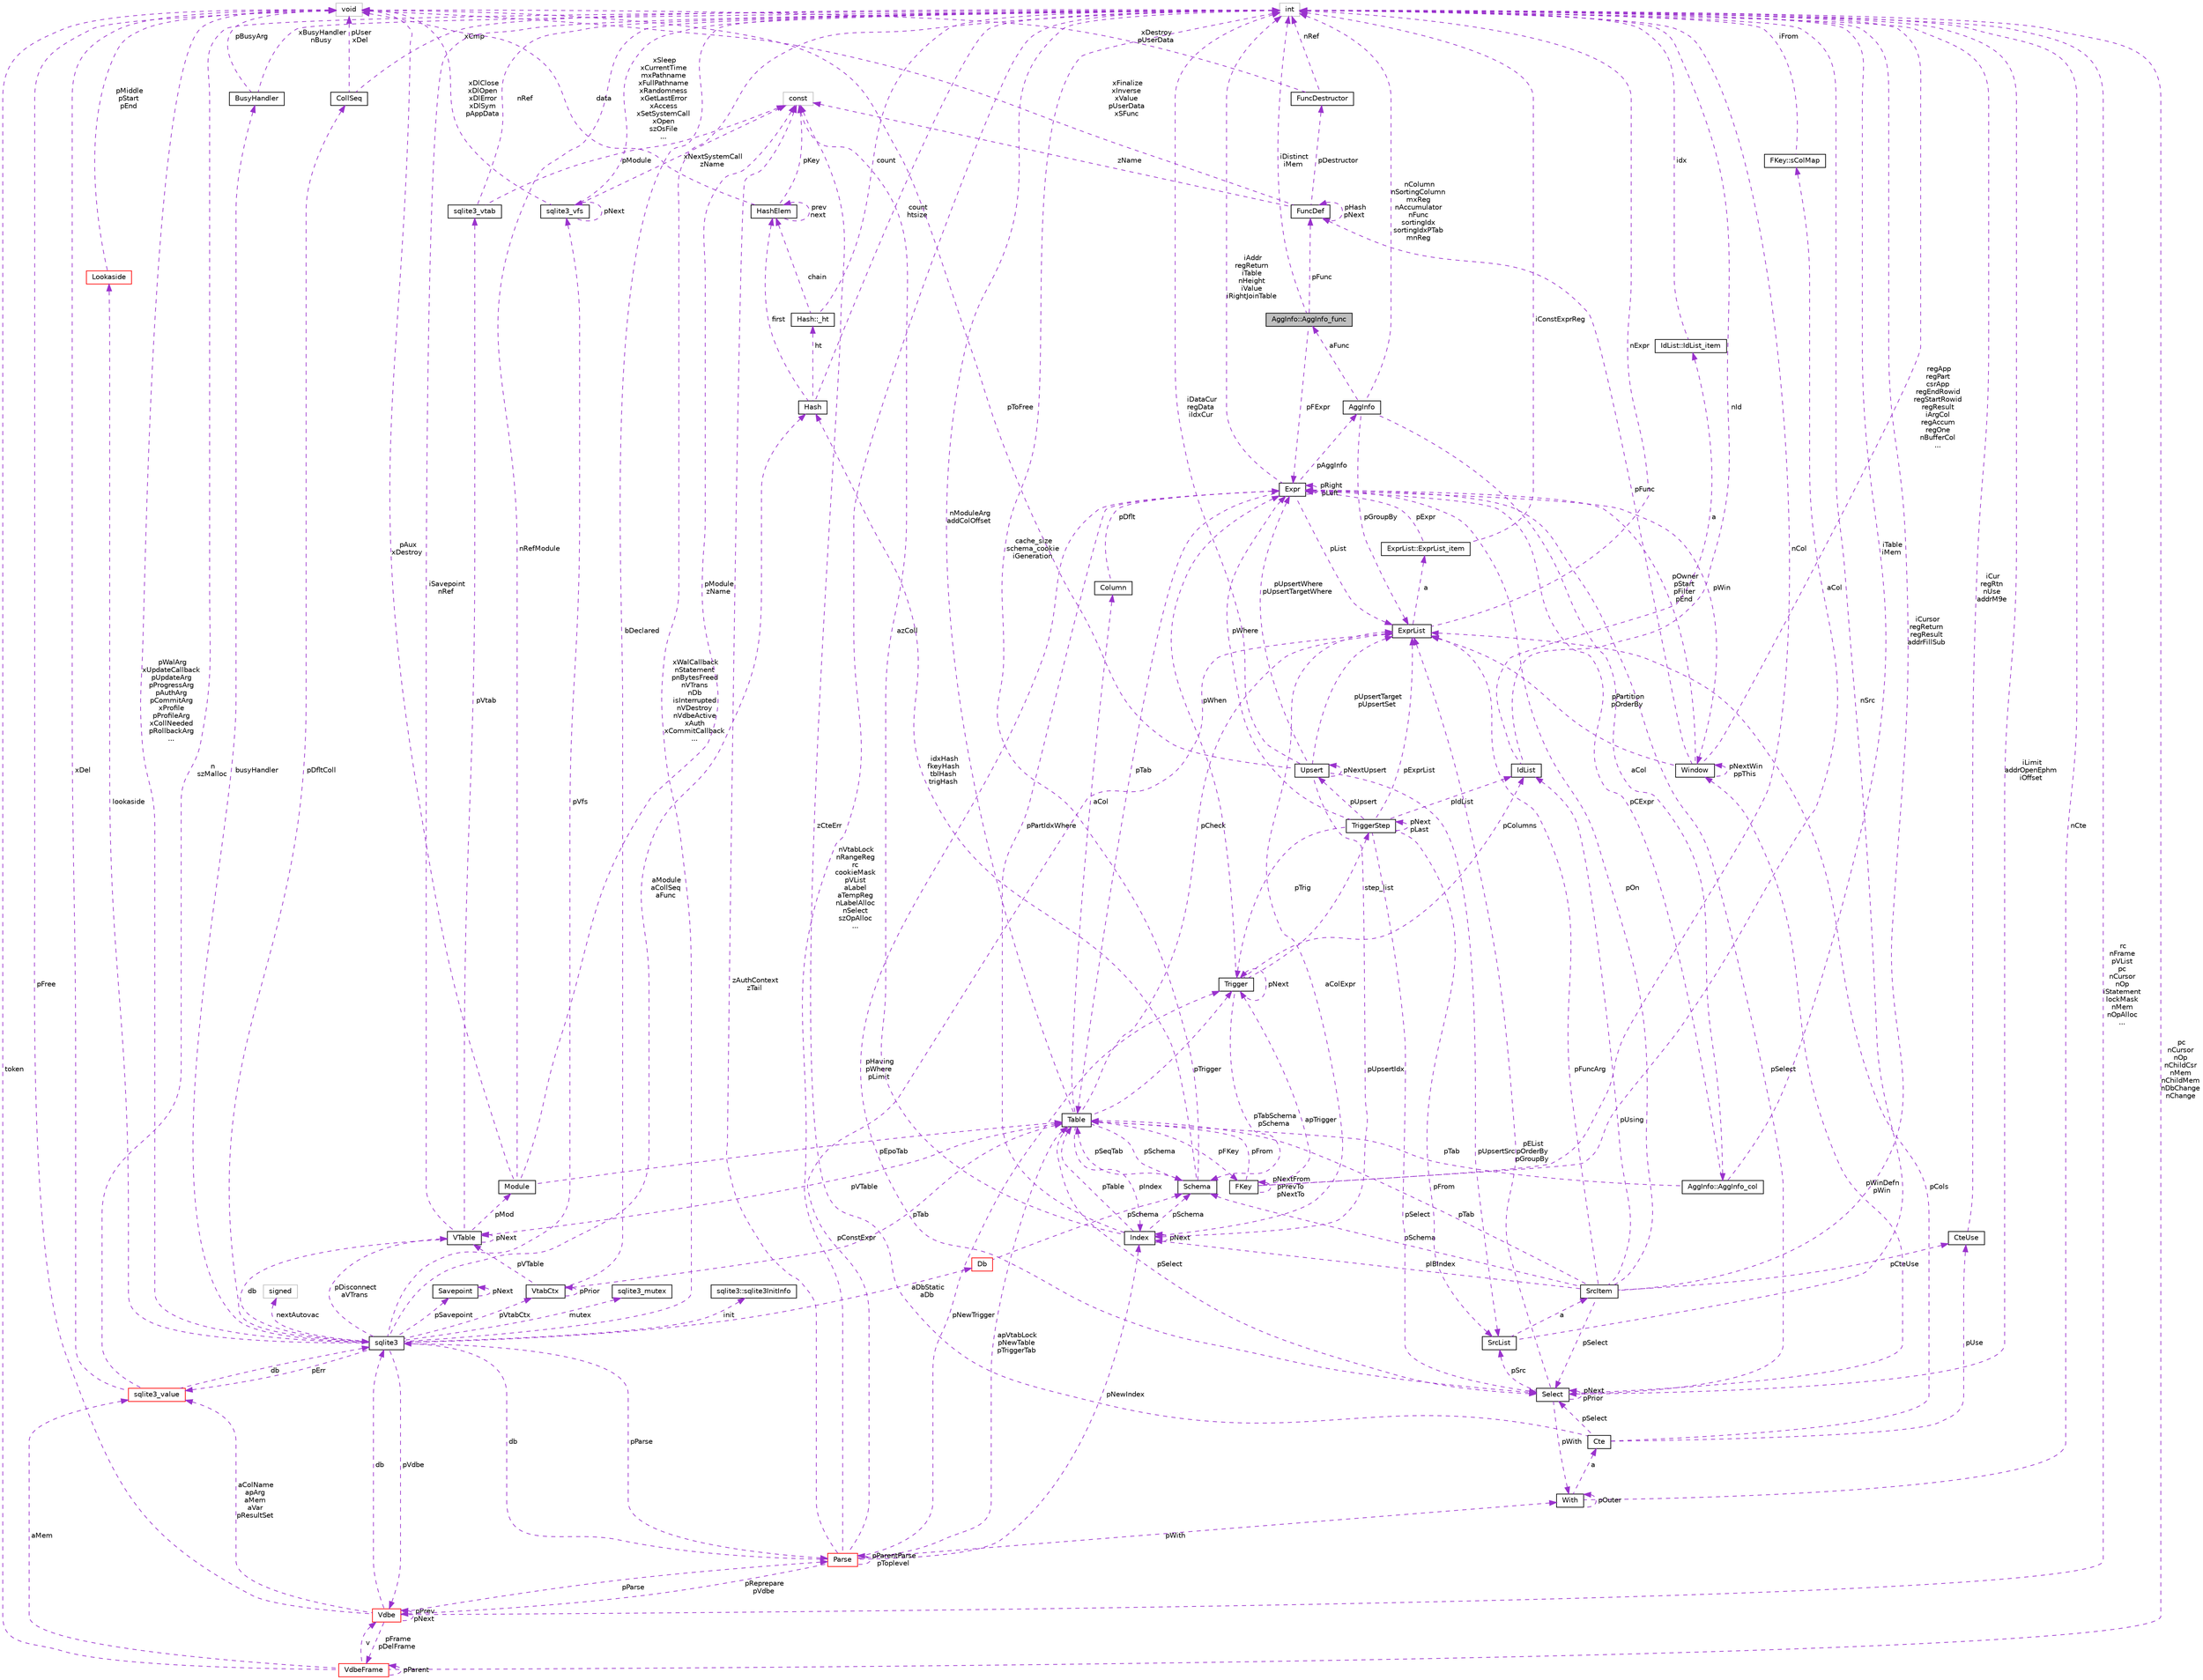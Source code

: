 digraph "AggInfo::AggInfo_func"
{
 // LATEX_PDF_SIZE
  edge [fontname="Helvetica",fontsize="10",labelfontname="Helvetica",labelfontsize="10"];
  node [fontname="Helvetica",fontsize="10",shape=record];
  Node1 [label="AggInfo::AggInfo_func",height=0.2,width=0.4,color="black", fillcolor="grey75", style="filled", fontcolor="black",tooltip=" "];
  Node2 -> Node1 [dir="back",color="darkorchid3",fontsize="10",style="dashed",label=" pFExpr" ,fontname="Helvetica"];
  Node2 [label="Expr",height=0.2,width=0.4,color="black", fillcolor="white", style="filled",URL="$structExpr.html",tooltip=" "];
  Node3 -> Node2 [dir="back",color="darkorchid3",fontsize="10",style="dashed",label=" pAggInfo" ,fontname="Helvetica"];
  Node3 [label="AggInfo",height=0.2,width=0.4,color="black", fillcolor="white", style="filled",URL="$structAggInfo.html",tooltip=" "];
  Node4 -> Node3 [dir="back",color="darkorchid3",fontsize="10",style="dashed",label=" aCol" ,fontname="Helvetica"];
  Node4 [label="AggInfo::AggInfo_col",height=0.2,width=0.4,color="black", fillcolor="white", style="filled",URL="$structAggInfo_1_1AggInfo__col.html",tooltip=" "];
  Node2 -> Node4 [dir="back",color="darkorchid3",fontsize="10",style="dashed",label=" pCExpr" ,fontname="Helvetica"];
  Node5 -> Node4 [dir="back",color="darkorchid3",fontsize="10",style="dashed",label=" iTable\niMem" ,fontname="Helvetica"];
  Node5 [label="int",height=0.2,width=0.4,color="grey75", fillcolor="white", style="filled",tooltip=" "];
  Node6 -> Node4 [dir="back",color="darkorchid3",fontsize="10",style="dashed",label=" pTab" ,fontname="Helvetica"];
  Node6 [label="Table",height=0.2,width=0.4,color="black", fillcolor="white", style="filled",URL="$structTable.html",tooltip=" "];
  Node7 -> Node6 [dir="back",color="darkorchid3",fontsize="10",style="dashed",label=" pSchema" ,fontname="Helvetica"];
  Node7 [label="Schema",height=0.2,width=0.4,color="black", fillcolor="white", style="filled",URL="$structSchema.html",tooltip=" "];
  Node5 -> Node7 [dir="back",color="darkorchid3",fontsize="10",style="dashed",label=" cache_size\nschema_cookie\niGeneration" ,fontname="Helvetica"];
  Node6 -> Node7 [dir="back",color="darkorchid3",fontsize="10",style="dashed",label=" pSeqTab" ,fontname="Helvetica"];
  Node8 -> Node7 [dir="back",color="darkorchid3",fontsize="10",style="dashed",label=" idxHash\nfkeyHash\ntblHash\ntrigHash" ,fontname="Helvetica"];
  Node8 [label="Hash",height=0.2,width=0.4,color="black", fillcolor="white", style="filled",URL="$structHash.html",tooltip=" "];
  Node9 -> Node8 [dir="back",color="darkorchid3",fontsize="10",style="dashed",label=" ht" ,fontname="Helvetica"];
  Node9 [label="Hash::_ht",height=0.2,width=0.4,color="black", fillcolor="white", style="filled",URL="$structHash_1_1__ht.html",tooltip=" "];
  Node5 -> Node9 [dir="back",color="darkorchid3",fontsize="10",style="dashed",label=" count" ,fontname="Helvetica"];
  Node10 -> Node9 [dir="back",color="darkorchid3",fontsize="10",style="dashed",label=" chain" ,fontname="Helvetica"];
  Node10 [label="HashElem",height=0.2,width=0.4,color="black", fillcolor="white", style="filled",URL="$structHashElem.html",tooltip=" "];
  Node11 -> Node10 [dir="back",color="darkorchid3",fontsize="10",style="dashed",label=" data" ,fontname="Helvetica"];
  Node11 [label="void",height=0.2,width=0.4,color="grey75", fillcolor="white", style="filled",tooltip=" "];
  Node10 -> Node10 [dir="back",color="darkorchid3",fontsize="10",style="dashed",label=" prev\nnext" ,fontname="Helvetica"];
  Node12 -> Node10 [dir="back",color="darkorchid3",fontsize="10",style="dashed",label=" pKey" ,fontname="Helvetica"];
  Node12 [label="const",height=0.2,width=0.4,color="grey75", fillcolor="white", style="filled",tooltip=" "];
  Node5 -> Node8 [dir="back",color="darkorchid3",fontsize="10",style="dashed",label=" count\nhtsize" ,fontname="Helvetica"];
  Node10 -> Node8 [dir="back",color="darkorchid3",fontsize="10",style="dashed",label=" first" ,fontname="Helvetica"];
  Node13 -> Node6 [dir="back",color="darkorchid3",fontsize="10",style="dashed",label=" aCol" ,fontname="Helvetica"];
  Node13 [label="Column",height=0.2,width=0.4,color="black", fillcolor="white", style="filled",URL="$structColumn.html",tooltip=" "];
  Node2 -> Node13 [dir="back",color="darkorchid3",fontsize="10",style="dashed",label=" pDflt" ,fontname="Helvetica"];
  Node14 -> Node6 [dir="back",color="darkorchid3",fontsize="10",style="dashed",label=" pFKey" ,fontname="Helvetica"];
  Node14 [label="FKey",height=0.2,width=0.4,color="black", fillcolor="white", style="filled",URL="$structFKey.html",tooltip=" "];
  Node15 -> Node14 [dir="back",color="darkorchid3",fontsize="10",style="dashed",label=" aCol" ,fontname="Helvetica"];
  Node15 [label="FKey::sColMap",height=0.2,width=0.4,color="black", fillcolor="white", style="filled",URL="$structFKey_1_1sColMap.html",tooltip=" "];
  Node5 -> Node15 [dir="back",color="darkorchid3",fontsize="10",style="dashed",label=" iFrom" ,fontname="Helvetica"];
  Node14 -> Node14 [dir="back",color="darkorchid3",fontsize="10",style="dashed",label=" pNextFrom\npPrevTo\npNextTo" ,fontname="Helvetica"];
  Node5 -> Node14 [dir="back",color="darkorchid3",fontsize="10",style="dashed",label=" nCol" ,fontname="Helvetica"];
  Node6 -> Node14 [dir="back",color="darkorchid3",fontsize="10",style="dashed",label=" pFrom" ,fontname="Helvetica"];
  Node16 -> Node14 [dir="back",color="darkorchid3",fontsize="10",style="dashed",label=" apTrigger" ,fontname="Helvetica"];
  Node16 [label="Trigger",height=0.2,width=0.4,color="black", fillcolor="white", style="filled",URL="$structTrigger.html",tooltip=" "];
  Node17 -> Node16 [dir="back",color="darkorchid3",fontsize="10",style="dashed",label=" step_list" ,fontname="Helvetica"];
  Node17 [label="TriggerStep",height=0.2,width=0.4,color="black", fillcolor="white", style="filled",URL="$structTriggerStep.html",tooltip=" "];
  Node17 -> Node17 [dir="back",color="darkorchid3",fontsize="10",style="dashed",label=" pNext\npLast" ,fontname="Helvetica"];
  Node2 -> Node17 [dir="back",color="darkorchid3",fontsize="10",style="dashed",label=" pWhere" ,fontname="Helvetica"];
  Node18 -> Node17 [dir="back",color="darkorchid3",fontsize="10",style="dashed",label=" pIdList" ,fontname="Helvetica"];
  Node18 [label="IdList",height=0.2,width=0.4,color="black", fillcolor="white", style="filled",URL="$structIdList.html",tooltip=" "];
  Node19 -> Node18 [dir="back",color="darkorchid3",fontsize="10",style="dashed",label=" a" ,fontname="Helvetica"];
  Node19 [label="IdList::IdList_item",height=0.2,width=0.4,color="black", fillcolor="white", style="filled",URL="$structIdList_1_1IdList__item.html",tooltip=" "];
  Node5 -> Node19 [dir="back",color="darkorchid3",fontsize="10",style="dashed",label=" idx" ,fontname="Helvetica"];
  Node5 -> Node18 [dir="back",color="darkorchid3",fontsize="10",style="dashed",label=" nId" ,fontname="Helvetica"];
  Node20 -> Node17 [dir="back",color="darkorchid3",fontsize="10",style="dashed",label=" pSelect" ,fontname="Helvetica"];
  Node20 [label="Select",height=0.2,width=0.4,color="black", fillcolor="white", style="filled",URL="$structSelect.html",tooltip=" "];
  Node2 -> Node20 [dir="back",color="darkorchid3",fontsize="10",style="dashed",label=" pHaving\npWhere\npLimit" ,fontname="Helvetica"];
  Node21 -> Node20 [dir="back",color="darkorchid3",fontsize="10",style="dashed",label=" pWith" ,fontname="Helvetica"];
  Node21 [label="With",height=0.2,width=0.4,color="black", fillcolor="white", style="filled",URL="$structWith.html",tooltip=" "];
  Node22 -> Node21 [dir="back",color="darkorchid3",fontsize="10",style="dashed",label=" a" ,fontname="Helvetica"];
  Node22 [label="Cte",height=0.2,width=0.4,color="black", fillcolor="white", style="filled",URL="$structCte.html",tooltip=" "];
  Node23 -> Node22 [dir="back",color="darkorchid3",fontsize="10",style="dashed",label=" pUse" ,fontname="Helvetica"];
  Node23 [label="CteUse",height=0.2,width=0.4,color="black", fillcolor="white", style="filled",URL="$structCteUse.html",tooltip=" "];
  Node5 -> Node23 [dir="back",color="darkorchid3",fontsize="10",style="dashed",label=" iCur\nregRtn\nnUse\naddrM9e" ,fontname="Helvetica"];
  Node20 -> Node22 [dir="back",color="darkorchid3",fontsize="10",style="dashed",label=" pSelect" ,fontname="Helvetica"];
  Node12 -> Node22 [dir="back",color="darkorchid3",fontsize="10",style="dashed",label=" zCteErr" ,fontname="Helvetica"];
  Node24 -> Node22 [dir="back",color="darkorchid3",fontsize="10",style="dashed",label=" pCols" ,fontname="Helvetica"];
  Node24 [label="ExprList",height=0.2,width=0.4,color="black", fillcolor="white", style="filled",URL="$structExprList.html",tooltip=" "];
  Node25 -> Node24 [dir="back",color="darkorchid3",fontsize="10",style="dashed",label=" a" ,fontname="Helvetica"];
  Node25 [label="ExprList::ExprList_item",height=0.2,width=0.4,color="black", fillcolor="white", style="filled",URL="$structExprList_1_1ExprList__item.html",tooltip=" "];
  Node2 -> Node25 [dir="back",color="darkorchid3",fontsize="10",style="dashed",label=" pExpr" ,fontname="Helvetica"];
  Node5 -> Node25 [dir="back",color="darkorchid3",fontsize="10",style="dashed",label=" iConstExprReg" ,fontname="Helvetica"];
  Node5 -> Node24 [dir="back",color="darkorchid3",fontsize="10",style="dashed",label=" nExpr" ,fontname="Helvetica"];
  Node21 -> Node21 [dir="back",color="darkorchid3",fontsize="10",style="dashed",label=" pOuter" ,fontname="Helvetica"];
  Node5 -> Node21 [dir="back",color="darkorchid3",fontsize="10",style="dashed",label=" nCte" ,fontname="Helvetica"];
  Node5 -> Node20 [dir="back",color="darkorchid3",fontsize="10",style="dashed",label=" iLimit\naddrOpenEphm\niOffset" ,fontname="Helvetica"];
  Node20 -> Node20 [dir="back",color="darkorchid3",fontsize="10",style="dashed",label=" pNext\npPrior" ,fontname="Helvetica"];
  Node26 -> Node20 [dir="back",color="darkorchid3",fontsize="10",style="dashed",label=" pSrc" ,fontname="Helvetica"];
  Node26 [label="SrcList",height=0.2,width=0.4,color="black", fillcolor="white", style="filled",URL="$structSrcList.html",tooltip=" "];
  Node27 -> Node26 [dir="back",color="darkorchid3",fontsize="10",style="dashed",label=" a" ,fontname="Helvetica"];
  Node27 [label="SrcItem",height=0.2,width=0.4,color="black", fillcolor="white", style="filled",URL="$structSrcItem.html",tooltip=" "];
  Node7 -> Node27 [dir="back",color="darkorchid3",fontsize="10",style="dashed",label=" pSchema" ,fontname="Helvetica"];
  Node23 -> Node27 [dir="back",color="darkorchid3",fontsize="10",style="dashed",label=" pCteUse" ,fontname="Helvetica"];
  Node2 -> Node27 [dir="back",color="darkorchid3",fontsize="10",style="dashed",label=" pOn" ,fontname="Helvetica"];
  Node18 -> Node27 [dir="back",color="darkorchid3",fontsize="10",style="dashed",label=" pUsing" ,fontname="Helvetica"];
  Node5 -> Node27 [dir="back",color="darkorchid3",fontsize="10",style="dashed",label=" iCursor\nregReturn\nregResult\naddrFillSub" ,fontname="Helvetica"];
  Node6 -> Node27 [dir="back",color="darkorchid3",fontsize="10",style="dashed",label=" pTab" ,fontname="Helvetica"];
  Node20 -> Node27 [dir="back",color="darkorchid3",fontsize="10",style="dashed",label=" pSelect" ,fontname="Helvetica"];
  Node28 -> Node27 [dir="back",color="darkorchid3",fontsize="10",style="dashed",label=" pIBIndex" ,fontname="Helvetica"];
  Node28 [label="Index",height=0.2,width=0.4,color="black", fillcolor="white", style="filled",URL="$structIndex.html",tooltip=" "];
  Node7 -> Node28 [dir="back",color="darkorchid3",fontsize="10",style="dashed",label=" pSchema" ,fontname="Helvetica"];
  Node2 -> Node28 [dir="back",color="darkorchid3",fontsize="10",style="dashed",label=" pPartIdxWhere" ,fontname="Helvetica"];
  Node6 -> Node28 [dir="back",color="darkorchid3",fontsize="10",style="dashed",label=" pTable" ,fontname="Helvetica"];
  Node24 -> Node28 [dir="back",color="darkorchid3",fontsize="10",style="dashed",label=" aColExpr" ,fontname="Helvetica"];
  Node12 -> Node28 [dir="back",color="darkorchid3",fontsize="10",style="dashed",label=" azColl" ,fontname="Helvetica"];
  Node28 -> Node28 [dir="back",color="darkorchid3",fontsize="10",style="dashed",label=" pNext" ,fontname="Helvetica"];
  Node24 -> Node27 [dir="back",color="darkorchid3",fontsize="10",style="dashed",label=" pFuncArg" ,fontname="Helvetica"];
  Node5 -> Node26 [dir="back",color="darkorchid3",fontsize="10",style="dashed",label=" nSrc" ,fontname="Helvetica"];
  Node24 -> Node20 [dir="back",color="darkorchid3",fontsize="10",style="dashed",label=" pEList\npOrderBy\npGroupBy" ,fontname="Helvetica"];
  Node29 -> Node20 [dir="back",color="darkorchid3",fontsize="10",style="dashed",label=" pWinDefn\npWin" ,fontname="Helvetica"];
  Node29 [label="Window",height=0.2,width=0.4,color="black", fillcolor="white", style="filled",URL="$structWindow.html",tooltip=" "];
  Node2 -> Node29 [dir="back",color="darkorchid3",fontsize="10",style="dashed",label=" pOwner\npStart\npFilter\npEnd" ,fontname="Helvetica"];
  Node5 -> Node29 [dir="back",color="darkorchid3",fontsize="10",style="dashed",label=" regApp\nregPart\ncsrApp\nregEndRowid\nregStartRowid\nregResult\niArgCol\nregAccum\nregOne\nnBufferCol\n..." ,fontname="Helvetica"];
  Node24 -> Node29 [dir="back",color="darkorchid3",fontsize="10",style="dashed",label=" pPartition\npOrderBy" ,fontname="Helvetica"];
  Node30 -> Node29 [dir="back",color="darkorchid3",fontsize="10",style="dashed",label=" pFunc" ,fontname="Helvetica"];
  Node30 [label="FuncDef",height=0.2,width=0.4,color="black", fillcolor="white", style="filled",URL="$structFuncDef.html",tooltip=" "];
  Node11 -> Node30 [dir="back",color="darkorchid3",fontsize="10",style="dashed",label=" xFinalize\nxInverse\nxValue\npUserData\nxSFunc" ,fontname="Helvetica"];
  Node31 -> Node30 [dir="back",color="darkorchid3",fontsize="10",style="dashed",label=" pDestructor" ,fontname="Helvetica"];
  Node31 [label="FuncDestructor",height=0.2,width=0.4,color="black", fillcolor="white", style="filled",URL="$structFuncDestructor.html",tooltip=" "];
  Node11 -> Node31 [dir="back",color="darkorchid3",fontsize="10",style="dashed",label=" xDestroy\npUserData" ,fontname="Helvetica"];
  Node5 -> Node31 [dir="back",color="darkorchid3",fontsize="10",style="dashed",label=" nRef" ,fontname="Helvetica"];
  Node12 -> Node30 [dir="back",color="darkorchid3",fontsize="10",style="dashed",label=" zName" ,fontname="Helvetica"];
  Node30 -> Node30 [dir="back",color="darkorchid3",fontsize="10",style="dashed",label=" pHash\npNext" ,fontname="Helvetica"];
  Node29 -> Node29 [dir="back",color="darkorchid3",fontsize="10",style="dashed",label=" pNextWin\nppThis" ,fontname="Helvetica"];
  Node16 -> Node17 [dir="back",color="darkorchid3",fontsize="10",style="dashed",label=" pTrig" ,fontname="Helvetica"];
  Node26 -> Node17 [dir="back",color="darkorchid3",fontsize="10",style="dashed",label=" pFrom" ,fontname="Helvetica"];
  Node24 -> Node17 [dir="back",color="darkorchid3",fontsize="10",style="dashed",label=" pExprList" ,fontname="Helvetica"];
  Node32 -> Node17 [dir="back",color="darkorchid3",fontsize="10",style="dashed",label=" pUpsert" ,fontname="Helvetica"];
  Node32 [label="Upsert",height=0.2,width=0.4,color="black", fillcolor="white", style="filled",URL="$structUpsert.html",tooltip=" "];
  Node2 -> Node32 [dir="back",color="darkorchid3",fontsize="10",style="dashed",label=" pUpsertWhere\npUpsertTargetWhere" ,fontname="Helvetica"];
  Node11 -> Node32 [dir="back",color="darkorchid3",fontsize="10",style="dashed",label=" pToFree" ,fontname="Helvetica"];
  Node5 -> Node32 [dir="back",color="darkorchid3",fontsize="10",style="dashed",label=" iDataCur\nregData\niIdxCur" ,fontname="Helvetica"];
  Node26 -> Node32 [dir="back",color="darkorchid3",fontsize="10",style="dashed",label=" pUpsertSrc" ,fontname="Helvetica"];
  Node28 -> Node32 [dir="back",color="darkorchid3",fontsize="10",style="dashed",label=" pUpsertIdx" ,fontname="Helvetica"];
  Node24 -> Node32 [dir="back",color="darkorchid3",fontsize="10",style="dashed",label=" pUpsertTarget\npUpsertSet" ,fontname="Helvetica"];
  Node32 -> Node32 [dir="back",color="darkorchid3",fontsize="10",style="dashed",label=" pNextUpsert" ,fontname="Helvetica"];
  Node7 -> Node16 [dir="back",color="darkorchid3",fontsize="10",style="dashed",label=" pTabSchema\npSchema" ,fontname="Helvetica"];
  Node2 -> Node16 [dir="back",color="darkorchid3",fontsize="10",style="dashed",label=" pWhen" ,fontname="Helvetica"];
  Node18 -> Node16 [dir="back",color="darkorchid3",fontsize="10",style="dashed",label=" pColumns" ,fontname="Helvetica"];
  Node16 -> Node16 [dir="back",color="darkorchid3",fontsize="10",style="dashed",label=" pNext" ,fontname="Helvetica"];
  Node33 -> Node6 [dir="back",color="darkorchid3",fontsize="10",style="dashed",label=" pVTable" ,fontname="Helvetica"];
  Node33 [label="VTable",height=0.2,width=0.4,color="black", fillcolor="white", style="filled",URL="$structVTable.html",tooltip=" "];
  Node34 -> Node33 [dir="back",color="darkorchid3",fontsize="10",style="dashed",label=" db" ,fontname="Helvetica"];
  Node34 [label="sqlite3",height=0.2,width=0.4,color="black", fillcolor="white", style="filled",URL="$structsqlite3.html",tooltip=" "];
  Node35 -> Node34 [dir="back",color="darkorchid3",fontsize="10",style="dashed",label=" pVdbe" ,fontname="Helvetica"];
  Node35 [label="Vdbe",height=0.2,width=0.4,color="red", fillcolor="white", style="filled",URL="$structVdbe.html",tooltip=" "];
  Node35 -> Node35 [dir="back",color="darkorchid3",fontsize="10",style="dashed",label=" pPrev\npNext" ,fontname="Helvetica"];
  Node34 -> Node35 [dir="back",color="darkorchid3",fontsize="10",style="dashed",label=" db" ,fontname="Helvetica"];
  Node11 -> Node35 [dir="back",color="darkorchid3",fontsize="10",style="dashed",label=" pFree" ,fontname="Helvetica"];
  Node36 -> Node35 [dir="back",color="darkorchid3",fontsize="10",style="dashed",label=" aColName\napArg\naMem\naVar\npResultSet" ,fontname="Helvetica"];
  Node36 [label="sqlite3_value",height=0.2,width=0.4,color="red", fillcolor="white", style="filled",URL="$structsqlite3__value.html",tooltip=" "];
  Node34 -> Node36 [dir="back",color="darkorchid3",fontsize="10",style="dashed",label=" db" ,fontname="Helvetica"];
  Node11 -> Node36 [dir="back",color="darkorchid3",fontsize="10",style="dashed",label=" xDel" ,fontname="Helvetica"];
  Node5 -> Node36 [dir="back",color="darkorchid3",fontsize="10",style="dashed",label=" n\nszMalloc" ,fontname="Helvetica"];
  Node38 -> Node35 [dir="back",color="darkorchid3",fontsize="10",style="dashed",label=" pFrame\npDelFrame" ,fontname="Helvetica"];
  Node38 [label="VdbeFrame",height=0.2,width=0.4,color="red", fillcolor="white", style="filled",URL="$structVdbeFrame.html",tooltip=" "];
  Node35 -> Node38 [dir="back",color="darkorchid3",fontsize="10",style="dashed",label=" v" ,fontname="Helvetica"];
  Node11 -> Node38 [dir="back",color="darkorchid3",fontsize="10",style="dashed",label=" token" ,fontname="Helvetica"];
  Node36 -> Node38 [dir="back",color="darkorchid3",fontsize="10",style="dashed",label=" aMem" ,fontname="Helvetica"];
  Node38 -> Node38 [dir="back",color="darkorchid3",fontsize="10",style="dashed",label=" pParent" ,fontname="Helvetica"];
  Node5 -> Node38 [dir="back",color="darkorchid3",fontsize="10",style="dashed",label=" pc\nnCursor\nnOp\nnChildCsr\nnMem\nnChildMem\nnDbChange\nnChange" ,fontname="Helvetica"];
  Node5 -> Node35 [dir="back",color="darkorchid3",fontsize="10",style="dashed",label=" rc\nnFrame\npVList\npc\nnCursor\nnOp\niStatement\nlockMask\nnMem\nnOpAlloc\n..." ,fontname="Helvetica"];
  Node78 -> Node35 [dir="back",color="darkorchid3",fontsize="10",style="dashed",label=" pParse" ,fontname="Helvetica"];
  Node78 [label="Parse",height=0.2,width=0.4,color="red", fillcolor="white", style="filled",URL="$structParse.html",tooltip=" "];
  Node35 -> Node78 [dir="back",color="darkorchid3",fontsize="10",style="dashed",label=" pReprepare\npVdbe" ,fontname="Helvetica"];
  Node34 -> Node78 [dir="back",color="darkorchid3",fontsize="10",style="dashed",label=" db" ,fontname="Helvetica"];
  Node21 -> Node78 [dir="back",color="darkorchid3",fontsize="10",style="dashed",label=" pWith" ,fontname="Helvetica"];
  Node5 -> Node78 [dir="back",color="darkorchid3",fontsize="10",style="dashed",label=" nVtabLock\nnRangeReg\nrc\ncookieMask\npVList\naLabel\naTempReg\nnLabelAlloc\nnSelect\nszOpAlloc\n..." ,fontname="Helvetica"];
  Node6 -> Node78 [dir="back",color="darkorchid3",fontsize="10",style="dashed",label=" apVtabLock\npNewTable\npTriggerTab" ,fontname="Helvetica"];
  Node16 -> Node78 [dir="back",color="darkorchid3",fontsize="10",style="dashed",label=" pNewTrigger" ,fontname="Helvetica"];
  Node28 -> Node78 [dir="back",color="darkorchid3",fontsize="10",style="dashed",label=" pNewIndex" ,fontname="Helvetica"];
  Node12 -> Node78 [dir="back",color="darkorchid3",fontsize="10",style="dashed",label=" zAuthContext\nzTail" ,fontname="Helvetica"];
  Node24 -> Node78 [dir="back",color="darkorchid3",fontsize="10",style="dashed",label=" pConstExpr" ,fontname="Helvetica"];
  Node78 -> Node78 [dir="back",color="darkorchid3",fontsize="10",style="dashed",label=" pParentParse\npToplevel" ,fontname="Helvetica"];
  Node99 -> Node34 [dir="back",color="darkorchid3",fontsize="10",style="dashed",label=" pSavepoint" ,fontname="Helvetica"];
  Node99 [label="Savepoint",height=0.2,width=0.4,color="black", fillcolor="white", style="filled",URL="$structSavepoint.html",tooltip=" "];
  Node99 -> Node99 [dir="back",color="darkorchid3",fontsize="10",style="dashed",label=" pNext" ,fontname="Helvetica"];
  Node11 -> Node34 [dir="back",color="darkorchid3",fontsize="10",style="dashed",label=" pWalArg\nxUpdateCallback\npUpdateArg\npProgressArg\npAuthArg\npCommitArg\nxProfile\npProfileArg\nxCollNeeded\npRollbackArg\n..." ,fontname="Helvetica"];
  Node100 -> Node34 [dir="back",color="darkorchid3",fontsize="10",style="dashed",label=" lookaside" ,fontname="Helvetica"];
  Node100 [label="Lookaside",height=0.2,width=0.4,color="red", fillcolor="white", style="filled",URL="$structLookaside.html",tooltip=" "];
  Node11 -> Node100 [dir="back",color="darkorchid3",fontsize="10",style="dashed",label=" pMiddle\npStart\npEnd" ,fontname="Helvetica"];
  Node36 -> Node34 [dir="back",color="darkorchid3",fontsize="10",style="dashed",label=" pErr" ,fontname="Helvetica"];
  Node45 -> Node34 [dir="back",color="darkorchid3",fontsize="10",style="dashed",label=" mutex" ,fontname="Helvetica"];
  Node45 [label="sqlite3_mutex",height=0.2,width=0.4,color="black", fillcolor="white", style="filled",URL="$structsqlite3__mutex.html",tooltip=" "];
  Node55 -> Node34 [dir="back",color="darkorchid3",fontsize="10",style="dashed",label=" pVfs" ,fontname="Helvetica"];
  Node55 [label="sqlite3_vfs",height=0.2,width=0.4,color="black", fillcolor="white", style="filled",URL="$structsqlite3__vfs.html",tooltip=" "];
  Node11 -> Node55 [dir="back",color="darkorchid3",fontsize="10",style="dashed",label=" xDlClose\nxDlOpen\nxDlError\nxDlSym\npAppData" ,fontname="Helvetica"];
  Node55 -> Node55 [dir="back",color="darkorchid3",fontsize="10",style="dashed",label=" pNext" ,fontname="Helvetica"];
  Node5 -> Node55 [dir="back",color="darkorchid3",fontsize="10",style="dashed",label=" xSleep\nxCurrentTime\nmxPathname\nxFullPathname\nxRandomness\nxGetLastError\nxAccess\nxSetSystemCall\nxOpen\nszOsFile\n..." ,fontname="Helvetica"];
  Node12 -> Node55 [dir="back",color="darkorchid3",fontsize="10",style="dashed",label=" xNextSystemCall\nzName" ,fontname="Helvetica"];
  Node102 -> Node34 [dir="back",color="darkorchid3",fontsize="10",style="dashed",label=" init" ,fontname="Helvetica"];
  Node102 [label="sqlite3::sqlite3InitInfo",height=0.2,width=0.4,color="black", fillcolor="white", style="filled",URL="$structsqlite3_1_1sqlite3InitInfo.html",tooltip=" "];
  Node103 -> Node34 [dir="back",color="darkorchid3",fontsize="10",style="dashed",label=" busyHandler" ,fontname="Helvetica"];
  Node103 [label="BusyHandler",height=0.2,width=0.4,color="black", fillcolor="white", style="filled",URL="$structBusyHandler.html",tooltip=" "];
  Node11 -> Node103 [dir="back",color="darkorchid3",fontsize="10",style="dashed",label=" pBusyArg" ,fontname="Helvetica"];
  Node5 -> Node103 [dir="back",color="darkorchid3",fontsize="10",style="dashed",label=" xBusyHandler\nnBusy" ,fontname="Helvetica"];
  Node104 -> Node34 [dir="back",color="darkorchid3",fontsize="10",style="dashed",label=" pVtabCtx" ,fontname="Helvetica"];
  Node104 [label="VtabCtx",height=0.2,width=0.4,color="black", fillcolor="white", style="filled",URL="$structVtabCtx.html",tooltip=" "];
  Node104 -> Node104 [dir="back",color="darkorchid3",fontsize="10",style="dashed",label=" pPrior" ,fontname="Helvetica"];
  Node5 -> Node104 [dir="back",color="darkorchid3",fontsize="10",style="dashed",label=" bDeclared" ,fontname="Helvetica"];
  Node33 -> Node104 [dir="back",color="darkorchid3",fontsize="10",style="dashed",label=" pVTable" ,fontname="Helvetica"];
  Node6 -> Node104 [dir="back",color="darkorchid3",fontsize="10",style="dashed",label=" pTab" ,fontname="Helvetica"];
  Node60 -> Node34 [dir="back",color="darkorchid3",fontsize="10",style="dashed",label=" pDfltColl" ,fontname="Helvetica"];
  Node60 [label="CollSeq",height=0.2,width=0.4,color="black", fillcolor="white", style="filled",URL="$structCollSeq.html",tooltip=" "];
  Node11 -> Node60 [dir="back",color="darkorchid3",fontsize="10",style="dashed",label=" pUser\nxDel" ,fontname="Helvetica"];
  Node5 -> Node60 [dir="back",color="darkorchid3",fontsize="10",style="dashed",label=" xCmp" ,fontname="Helvetica"];
  Node33 -> Node34 [dir="back",color="darkorchid3",fontsize="10",style="dashed",label=" pDisconnect\naVTrans" ,fontname="Helvetica"];
  Node5 -> Node34 [dir="back",color="darkorchid3",fontsize="10",style="dashed",label=" xWalCallback\nnStatement\npnBytesFreed\nnVTrans\nnDb\nisInterrupted\nnVDestroy\nnVdbeActive\nxAuth\nxCommitCallback\n..." ,fontname="Helvetica"];
  Node77 -> Node34 [dir="back",color="darkorchid3",fontsize="10",style="dashed",label=" nextAutovac" ,fontname="Helvetica"];
  Node77 [label="signed",height=0.2,width=0.4,color="grey75", fillcolor="white", style="filled",tooltip=" "];
  Node105 -> Node34 [dir="back",color="darkorchid3",fontsize="10",style="dashed",label=" aDbStatic\naDb" ,fontname="Helvetica"];
  Node105 [label="Db",height=0.2,width=0.4,color="red", fillcolor="white", style="filled",URL="$structDb.html",tooltip=" "];
  Node7 -> Node105 [dir="back",color="darkorchid3",fontsize="10",style="dashed",label=" pSchema" ,fontname="Helvetica"];
  Node8 -> Node34 [dir="back",color="darkorchid3",fontsize="10",style="dashed",label=" aModule\naCollSeq\naFunc" ,fontname="Helvetica"];
  Node78 -> Node34 [dir="back",color="darkorchid3",fontsize="10",style="dashed",label=" pParse" ,fontname="Helvetica"];
  Node33 -> Node33 [dir="back",color="darkorchid3",fontsize="10",style="dashed",label=" pNext" ,fontname="Helvetica"];
  Node5 -> Node33 [dir="back",color="darkorchid3",fontsize="10",style="dashed",label=" iSavepoint\nnRef" ,fontname="Helvetica"];
  Node106 -> Node33 [dir="back",color="darkorchid3",fontsize="10",style="dashed",label=" pMod" ,fontname="Helvetica"];
  Node106 [label="Module",height=0.2,width=0.4,color="black", fillcolor="white", style="filled",URL="$structModule.html",tooltip=" "];
  Node11 -> Node106 [dir="back",color="darkorchid3",fontsize="10",style="dashed",label=" pAux\nxDestroy" ,fontname="Helvetica"];
  Node5 -> Node106 [dir="back",color="darkorchid3",fontsize="10",style="dashed",label=" nRefModule" ,fontname="Helvetica"];
  Node6 -> Node106 [dir="back",color="darkorchid3",fontsize="10",style="dashed",label=" pEpoTab" ,fontname="Helvetica"];
  Node12 -> Node106 [dir="back",color="darkorchid3",fontsize="10",style="dashed",label=" pModule\nzName" ,fontname="Helvetica"];
  Node62 -> Node33 [dir="back",color="darkorchid3",fontsize="10",style="dashed",label=" pVtab" ,fontname="Helvetica"];
  Node62 [label="sqlite3_vtab",height=0.2,width=0.4,color="black", fillcolor="white", style="filled",URL="$structsqlite3__vtab.html",tooltip=" "];
  Node5 -> Node62 [dir="back",color="darkorchid3",fontsize="10",style="dashed",label=" nRef" ,fontname="Helvetica"];
  Node12 -> Node62 [dir="back",color="darkorchid3",fontsize="10",style="dashed",label=" pModule" ,fontname="Helvetica"];
  Node5 -> Node6 [dir="back",color="darkorchid3",fontsize="10",style="dashed",label=" nModuleArg\naddColOffset" ,fontname="Helvetica"];
  Node16 -> Node6 [dir="back",color="darkorchid3",fontsize="10",style="dashed",label=" pTrigger" ,fontname="Helvetica"];
  Node20 -> Node6 [dir="back",color="darkorchid3",fontsize="10",style="dashed",label=" pSelect" ,fontname="Helvetica"];
  Node24 -> Node6 [dir="back",color="darkorchid3",fontsize="10",style="dashed",label=" pCheck" ,fontname="Helvetica"];
  Node28 -> Node6 [dir="back",color="darkorchid3",fontsize="10",style="dashed",label=" pIndex" ,fontname="Helvetica"];
  Node5 -> Node3 [dir="back",color="darkorchid3",fontsize="10",style="dashed",label=" nColumn\nnSortingColumn\nmxReg\nnAccumulator\nnFunc\nsortingIdx\nsortingIdxPTab\nmnReg" ,fontname="Helvetica"];
  Node1 -> Node3 [dir="back",color="darkorchid3",fontsize="10",style="dashed",label=" aFunc" ,fontname="Helvetica"];
  Node24 -> Node3 [dir="back",color="darkorchid3",fontsize="10",style="dashed",label=" pGroupBy" ,fontname="Helvetica"];
  Node2 -> Node2 [dir="back",color="darkorchid3",fontsize="10",style="dashed",label=" pRight\npLeft" ,fontname="Helvetica"];
  Node5 -> Node2 [dir="back",color="darkorchid3",fontsize="10",style="dashed",label=" iAddr\nregReturn\niTable\nnHeight\niValue\niRightJoinTable" ,fontname="Helvetica"];
  Node6 -> Node2 [dir="back",color="darkorchid3",fontsize="10",style="dashed",label=" pTab" ,fontname="Helvetica"];
  Node20 -> Node2 [dir="back",color="darkorchid3",fontsize="10",style="dashed",label=" pSelect" ,fontname="Helvetica"];
  Node24 -> Node2 [dir="back",color="darkorchid3",fontsize="10",style="dashed",label=" pList" ,fontname="Helvetica"];
  Node29 -> Node2 [dir="back",color="darkorchid3",fontsize="10",style="dashed",label=" pWin" ,fontname="Helvetica"];
  Node5 -> Node1 [dir="back",color="darkorchid3",fontsize="10",style="dashed",label=" iDistinct\niMem" ,fontname="Helvetica"];
  Node30 -> Node1 [dir="back",color="darkorchid3",fontsize="10",style="dashed",label=" pFunc" ,fontname="Helvetica"];
}
